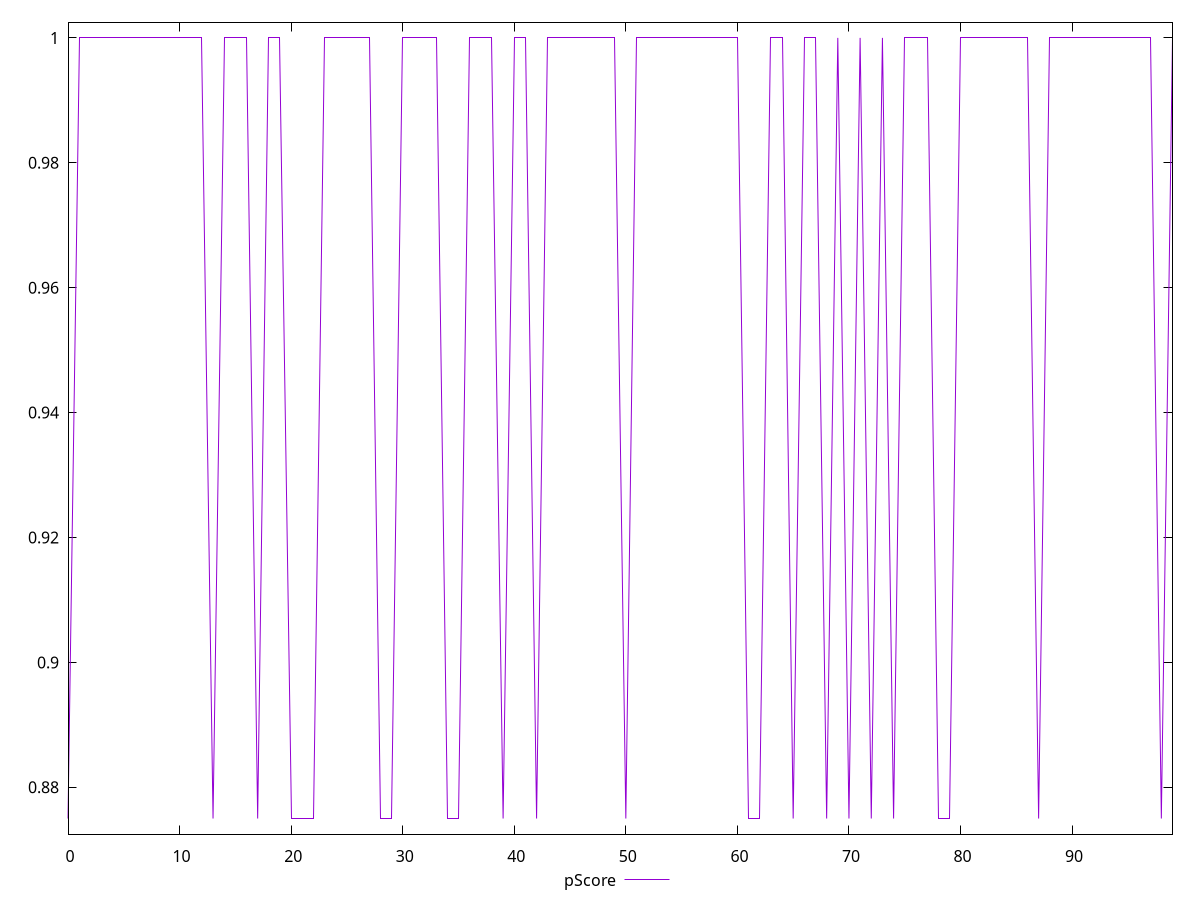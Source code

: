 reset

$pScore <<EOF
0 0.875
1 1
2 1
3 1
4 1
5 1
6 1
7 1
8 1
9 1
10 1
11 1
12 1
13 0.875
14 1
15 1
16 1
17 0.875
18 1
19 1
20 0.875
21 0.875
22 0.875
23 1
24 1
25 1
26 1
27 1
28 0.875
29 0.875
30 1
31 1
32 1
33 1
34 0.875
35 0.875
36 1
37 1
38 1
39 0.875
40 1
41 1
42 0.875
43 1
44 1
45 1
46 1
47 1
48 1
49 1
50 0.875
51 1
52 1
53 1
54 1
55 1
56 1
57 1
58 1
59 1
60 1
61 0.875
62 0.875
63 1
64 1
65 0.875
66 1
67 1
68 0.875
69 1
70 0.875
71 1
72 0.875
73 1
74 0.875
75 1
76 1
77 1
78 0.875
79 0.875
80 1
81 1
82 1
83 1
84 1
85 1
86 1
87 0.875
88 1
89 1
90 1
91 1
92 1
93 1
94 1
95 1
96 1
97 1
98 0.875
99 1
EOF

set key outside below
set xrange [0:99]
set yrange [0.8725:1.0025]
set trange [0.8725:1.0025]
set terminal svg size 640, 500 enhanced background rgb 'white'
set output "reports/report_00033_2021-03-01T14-23-16.841Z/legacy-javascript/samples/astro-inner-cached/pScore/values.svg"

plot $pScore title "pScore" with line

reset
